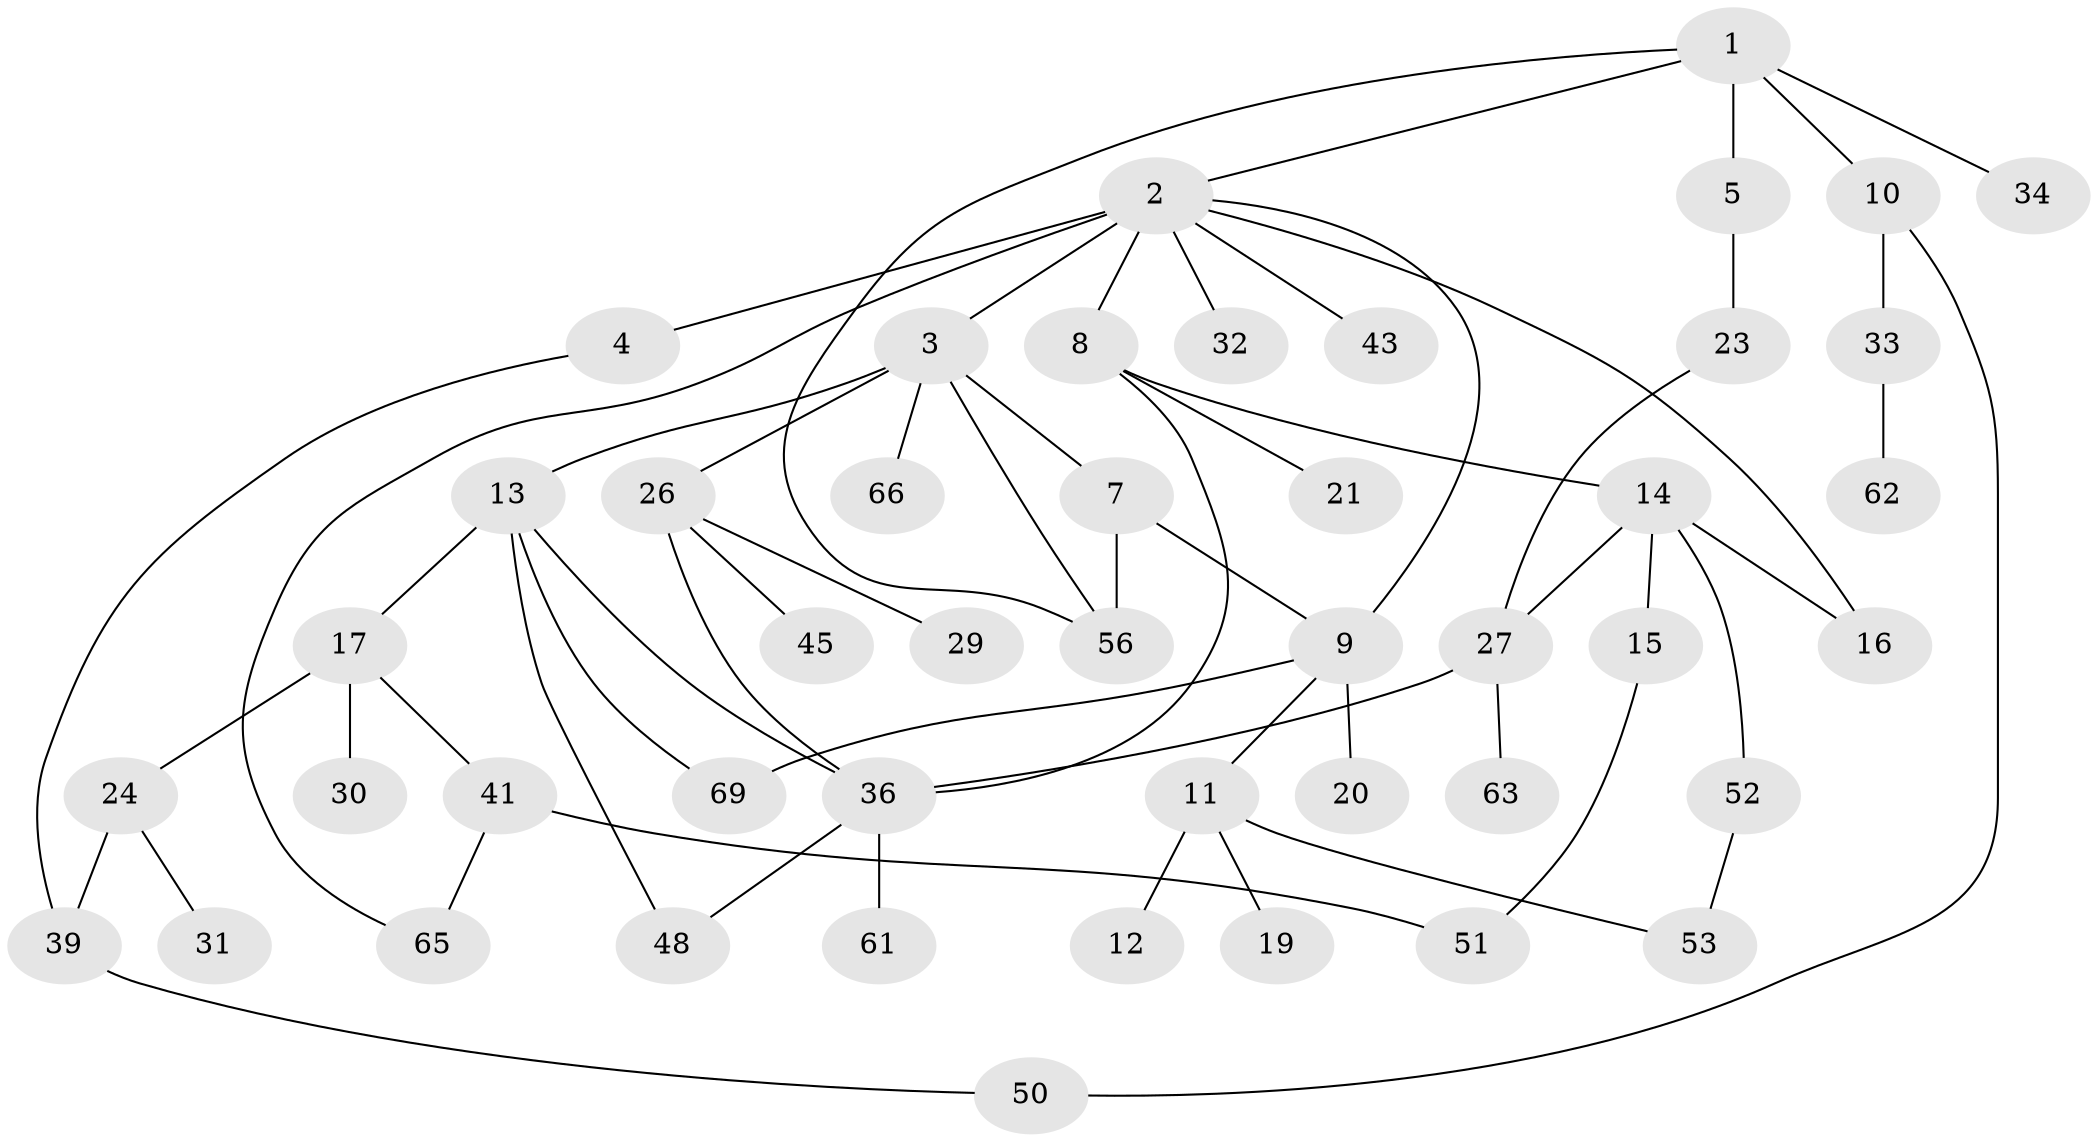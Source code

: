 // Generated by graph-tools (version 1.1) at 2025/23/03/03/25 07:23:31]
// undirected, 46 vertices, 60 edges
graph export_dot {
graph [start="1"]
  node [color=gray90,style=filled];
  1 [super="+47"];
  2 [super="+18"];
  3 [super="+55"];
  4 [super="+42"];
  5 [super="+6"];
  7 [super="+22"];
  8 [super="+57"];
  9 [super="+38"];
  10 [super="+49"];
  11 [super="+58"];
  12;
  13 [super="+54"];
  14 [super="+28"];
  15 [super="+35"];
  16;
  17 [super="+25"];
  19 [super="+46"];
  20;
  21;
  23;
  24;
  26;
  27 [super="+40"];
  29 [super="+60"];
  30;
  31;
  32;
  33 [super="+44"];
  34;
  36 [super="+37"];
  39 [super="+59"];
  41 [super="+64"];
  43;
  45;
  48 [super="+68"];
  50;
  51;
  52 [super="+67"];
  53;
  56;
  61;
  62;
  63;
  65;
  66;
  69;
  1 -- 2;
  1 -- 5;
  1 -- 10;
  1 -- 34;
  1 -- 56;
  2 -- 3;
  2 -- 4 [weight=2];
  2 -- 8;
  2 -- 32;
  2 -- 43;
  2 -- 16;
  2 -- 65;
  2 -- 9;
  3 -- 7;
  3 -- 13;
  3 -- 26;
  3 -- 66;
  3 -- 56;
  4 -- 39;
  5 -- 23;
  7 -- 9;
  7 -- 56;
  8 -- 14;
  8 -- 21;
  8 -- 36;
  9 -- 11;
  9 -- 20;
  9 -- 69;
  10 -- 33;
  10 -- 50;
  11 -- 12;
  11 -- 19;
  11 -- 53;
  13 -- 17;
  13 -- 48;
  13 -- 69;
  13 -- 36;
  14 -- 15;
  14 -- 16;
  14 -- 52;
  14 -- 27;
  15 -- 51;
  17 -- 24;
  17 -- 30;
  17 -- 41 [weight=2];
  23 -- 27;
  24 -- 31;
  24 -- 39;
  26 -- 29;
  26 -- 36;
  26 -- 45;
  27 -- 63;
  27 -- 36;
  33 -- 62;
  36 -- 61;
  36 -- 48;
  39 -- 50;
  41 -- 51;
  41 -- 65;
  52 -- 53;
}
